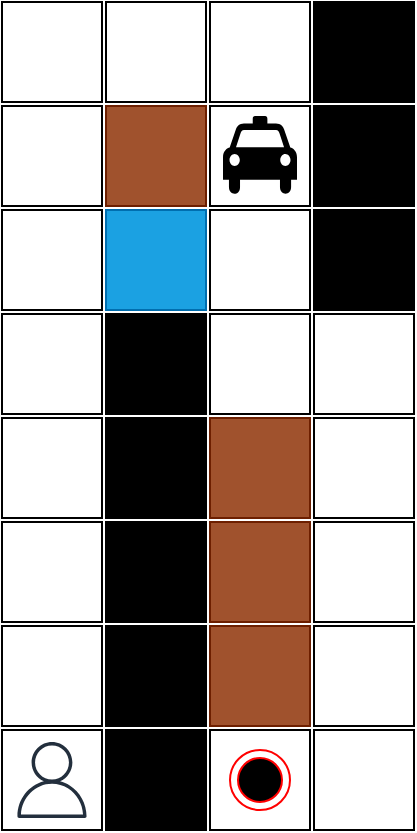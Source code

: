 <mxfile>
    <diagram id="tNJmBUoDxnqjJc0c00nP" name="Page-1">
        <mxGraphModel dx="732" dy="620" grid="1" gridSize="10" guides="1" tooltips="1" connect="1" arrows="1" fold="1" page="1" pageScale="1" pageWidth="850" pageHeight="1100" math="0" shadow="0">
            <root>
                <mxCell id="0"/>
                <mxCell id="1" parent="0"/>
                <mxCell id="kb47WbbnUSf2NKxiao4H-1" value="" style="whiteSpace=wrap;html=1;aspect=fixed;" parent="1" vertex="1">
                    <mxGeometry x="230" y="660" width="50" height="50" as="geometry"/>
                </mxCell>
                <mxCell id="kb47WbbnUSf2NKxiao4H-2" value="" style="whiteSpace=wrap;html=1;aspect=fixed;" parent="1" vertex="1">
                    <mxGeometry x="282" y="660" width="50" height="50" as="geometry"/>
                </mxCell>
                <mxCell id="kb47WbbnUSf2NKxiao4H-3" value="" style="whiteSpace=wrap;html=1;aspect=fixed;" parent="1" vertex="1">
                    <mxGeometry x="334" y="660" width="50" height="50" as="geometry"/>
                </mxCell>
                <mxCell id="kb47WbbnUSf2NKxiao4H-4" value="" style="whiteSpace=wrap;html=1;aspect=fixed;fillColor=#000000;" parent="1" vertex="1">
                    <mxGeometry x="386" y="660" width="50" height="50" as="geometry"/>
                </mxCell>
                <mxCell id="kb47WbbnUSf2NKxiao4H-5" value="" style="whiteSpace=wrap;html=1;aspect=fixed;" parent="1" vertex="1">
                    <mxGeometry x="230" y="712" width="50" height="50" as="geometry"/>
                </mxCell>
                <mxCell id="kb47WbbnUSf2NKxiao4H-6" value="" style="whiteSpace=wrap;html=1;aspect=fixed;fillColor=#a0522d;fontColor=#ffffff;strokeColor=#6D1F00;" parent="1" vertex="1">
                    <mxGeometry x="282" y="712" width="50" height="50" as="geometry"/>
                </mxCell>
                <mxCell id="kb47WbbnUSf2NKxiao4H-7" value="" style="whiteSpace=wrap;html=1;aspect=fixed;" parent="1" vertex="1">
                    <mxGeometry x="334" y="712" width="50" height="50" as="geometry"/>
                </mxCell>
                <mxCell id="kb47WbbnUSf2NKxiao4H-8" value="" style="whiteSpace=wrap;html=1;aspect=fixed;fillColor=#000000;" parent="1" vertex="1">
                    <mxGeometry x="386" y="712" width="50" height="50" as="geometry"/>
                </mxCell>
                <mxCell id="kb47WbbnUSf2NKxiao4H-9" value="" style="whiteSpace=wrap;html=1;aspect=fixed;" parent="1" vertex="1">
                    <mxGeometry x="230" y="764" width="50" height="50" as="geometry"/>
                </mxCell>
                <mxCell id="kb47WbbnUSf2NKxiao4H-10" value="" style="whiteSpace=wrap;html=1;aspect=fixed;fillColor=#1ba1e2;fontColor=#ffffff;strokeColor=#006EAF;" parent="1" vertex="1">
                    <mxGeometry x="282" y="764" width="50" height="50" as="geometry"/>
                </mxCell>
                <mxCell id="kb47WbbnUSf2NKxiao4H-11" value="" style="whiteSpace=wrap;html=1;aspect=fixed;" parent="1" vertex="1">
                    <mxGeometry x="334" y="764" width="50" height="50" as="geometry"/>
                </mxCell>
                <mxCell id="kb47WbbnUSf2NKxiao4H-12" value="" style="whiteSpace=wrap;html=1;aspect=fixed;fillColor=#000000;" parent="1" vertex="1">
                    <mxGeometry x="386" y="764" width="50" height="50" as="geometry"/>
                </mxCell>
                <mxCell id="kb47WbbnUSf2NKxiao4H-13" value="" style="shape=mxgraph.signs.transportation.taxi;html=1;pointerEvents=1;fillColor=#000000;strokeColor=none;verticalLabelPosition=bottom;verticalAlign=top;align=center;" parent="1" vertex="1">
                    <mxGeometry x="340.5" y="717" width="37" height="40" as="geometry"/>
                </mxCell>
                <mxCell id="kb47WbbnUSf2NKxiao4H-23" value="" style="whiteSpace=wrap;html=1;aspect=fixed;" parent="1" vertex="1">
                    <mxGeometry x="230" y="816" width="50" height="50" as="geometry"/>
                </mxCell>
                <mxCell id="kb47WbbnUSf2NKxiao4H-24" value="" style="whiteSpace=wrap;html=1;aspect=fixed;fillColor=#000000;" parent="1" vertex="1">
                    <mxGeometry x="282" y="816" width="50" height="50" as="geometry"/>
                </mxCell>
                <mxCell id="kb47WbbnUSf2NKxiao4H-25" value="" style="whiteSpace=wrap;html=1;aspect=fixed;" parent="1" vertex="1">
                    <mxGeometry x="334" y="816" width="50" height="50" as="geometry"/>
                </mxCell>
                <mxCell id="kb47WbbnUSf2NKxiao4H-26" value="" style="whiteSpace=wrap;html=1;aspect=fixed;fillColor=#FFFFFF;" parent="1" vertex="1">
                    <mxGeometry x="386" y="816" width="50" height="50" as="geometry"/>
                </mxCell>
                <mxCell id="kb47WbbnUSf2NKxiao4H-30" value="" style="whiteSpace=wrap;html=1;aspect=fixed;" parent="1" vertex="1">
                    <mxGeometry x="230" y="868" width="50" height="50" as="geometry"/>
                </mxCell>
                <mxCell id="kb47WbbnUSf2NKxiao4H-31" value="" style="whiteSpace=wrap;html=1;aspect=fixed;fillColor=#000000;" parent="1" vertex="1">
                    <mxGeometry x="282" y="868" width="50" height="50" as="geometry"/>
                </mxCell>
                <mxCell id="kb47WbbnUSf2NKxiao4H-32" value="" style="whiteSpace=wrap;html=1;aspect=fixed;fillColor=#a0522d;fontColor=#ffffff;strokeColor=#6D1F00;" parent="1" vertex="1">
                    <mxGeometry x="334" y="868" width="50" height="50" as="geometry"/>
                </mxCell>
                <mxCell id="kb47WbbnUSf2NKxiao4H-33" value="" style="whiteSpace=wrap;html=1;aspect=fixed;fillColor=#FFFFFF;" parent="1" vertex="1">
                    <mxGeometry x="386" y="868" width="50" height="50" as="geometry"/>
                </mxCell>
                <mxCell id="1towVgMfn-rUhUeNCm9Z-1" value="" style="whiteSpace=wrap;html=1;aspect=fixed;" parent="1" vertex="1">
                    <mxGeometry x="230" y="920" width="50" height="50" as="geometry"/>
                </mxCell>
                <mxCell id="1towVgMfn-rUhUeNCm9Z-2" value="" style="whiteSpace=wrap;html=1;aspect=fixed;fillColor=#000000;" parent="1" vertex="1">
                    <mxGeometry x="282" y="920" width="50" height="50" as="geometry"/>
                </mxCell>
                <mxCell id="1towVgMfn-rUhUeNCm9Z-3" value="" style="whiteSpace=wrap;html=1;aspect=fixed;fillColor=#a0522d;fontColor=#ffffff;strokeColor=#6D1F00;" parent="1" vertex="1">
                    <mxGeometry x="334" y="920" width="50" height="50" as="geometry"/>
                </mxCell>
                <mxCell id="1towVgMfn-rUhUeNCm9Z-4" value="" style="whiteSpace=wrap;html=1;aspect=fixed;fillColor=#FFFFFF;" parent="1" vertex="1">
                    <mxGeometry x="386" y="920" width="50" height="50" as="geometry"/>
                </mxCell>
                <mxCell id="1towVgMfn-rUhUeNCm9Z-6" value="" style="whiteSpace=wrap;html=1;aspect=fixed;" parent="1" vertex="1">
                    <mxGeometry x="230" y="972" width="50" height="50" as="geometry"/>
                </mxCell>
                <mxCell id="1towVgMfn-rUhUeNCm9Z-7" value="" style="whiteSpace=wrap;html=1;aspect=fixed;fillColor=#000000;" parent="1" vertex="1">
                    <mxGeometry x="282" y="972" width="50" height="50" as="geometry"/>
                </mxCell>
                <mxCell id="1towVgMfn-rUhUeNCm9Z-8" value="" style="whiteSpace=wrap;html=1;aspect=fixed;fillColor=#a0522d;fontColor=#ffffff;strokeColor=#6D1F00;" parent="1" vertex="1">
                    <mxGeometry x="334" y="972" width="50" height="50" as="geometry"/>
                </mxCell>
                <mxCell id="1towVgMfn-rUhUeNCm9Z-9" value="" style="whiteSpace=wrap;html=1;aspect=fixed;fillColor=#FFFFFF;" parent="1" vertex="1">
                    <mxGeometry x="386" y="972" width="50" height="50" as="geometry"/>
                </mxCell>
                <mxCell id="1towVgMfn-rUhUeNCm9Z-10" value="" style="whiteSpace=wrap;html=1;aspect=fixed;" parent="1" vertex="1">
                    <mxGeometry x="230" y="1024" width="50" height="50" as="geometry"/>
                </mxCell>
                <mxCell id="1towVgMfn-rUhUeNCm9Z-11" value="" style="whiteSpace=wrap;html=1;aspect=fixed;fillColor=#000000;" parent="1" vertex="1">
                    <mxGeometry x="282" y="1024" width="50" height="50" as="geometry"/>
                </mxCell>
                <mxCell id="1towVgMfn-rUhUeNCm9Z-12" value="" style="whiteSpace=wrap;html=1;aspect=fixed;" parent="1" vertex="1">
                    <mxGeometry x="334" y="1024" width="50" height="50" as="geometry"/>
                </mxCell>
                <mxCell id="1towVgMfn-rUhUeNCm9Z-13" value="" style="whiteSpace=wrap;html=1;aspect=fixed;fillColor=#FFFFFF;" parent="1" vertex="1">
                    <mxGeometry x="386" y="1024" width="50" height="50" as="geometry"/>
                </mxCell>
                <mxCell id="kb47WbbnUSf2NKxiao4H-38" value="" style="sketch=0;outlineConnect=0;fontColor=#232F3E;gradientColor=none;fillColor=#232F3D;strokeColor=none;dashed=0;verticalLabelPosition=bottom;verticalAlign=top;align=center;html=1;fontSize=12;fontStyle=0;aspect=fixed;pointerEvents=1;shape=mxgraph.aws4.user;" parent="1" vertex="1">
                    <mxGeometry x="236" y="1030" width="38" height="38" as="geometry"/>
                </mxCell>
                <mxCell id="kb47WbbnUSf2NKxiao4H-37" value="" style="ellipse;html=1;shape=endState;fillColor=#000000;strokeColor=#ff0000;" parent="1" vertex="1">
                    <mxGeometry x="344" y="1034" width="30" height="30" as="geometry"/>
                </mxCell>
            </root>
        </mxGraphModel>
    </diagram>
</mxfile>
